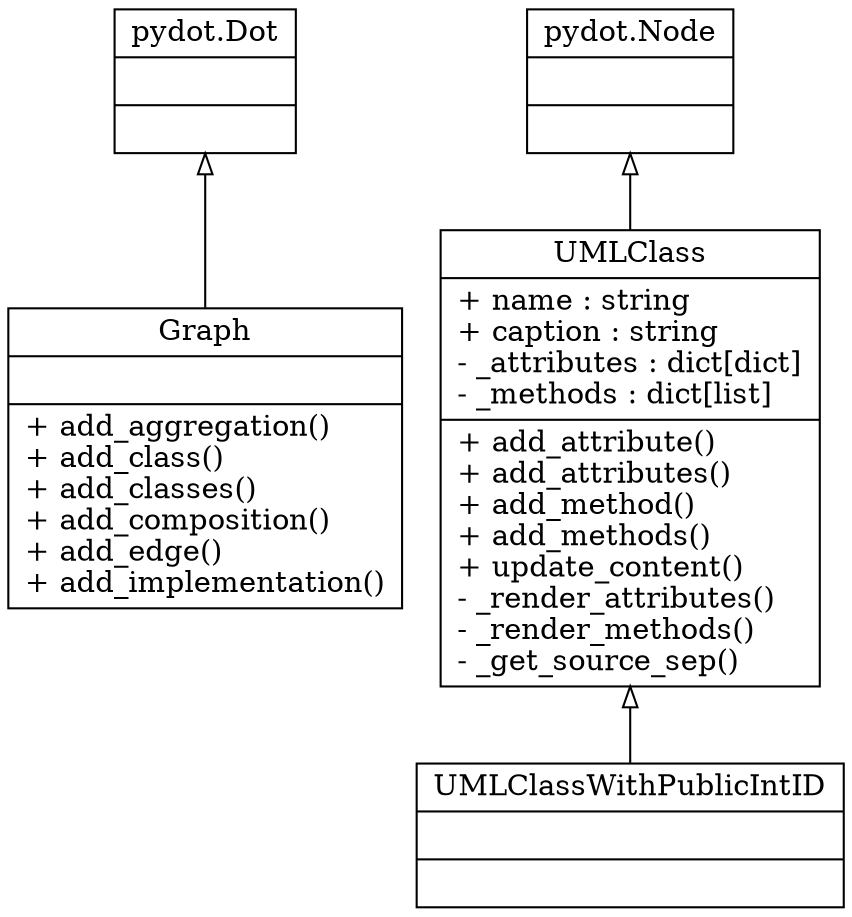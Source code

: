 digraph pyUML {
"pydot.Dot" [label="{pydot.Dot||}", shape=record];
GraphClass [label="{Graph||+ add_aggregation()\l+ add_class()\l+ add_classes()\l+ add_composition()\l+ add_edge()\l+ add_implementation()\l}", shape=record];
"pydot.Dot" -> GraphClass  [arrowtail=onormal, dir=back];
"pydot.Node" [label="{pydot.Node||}", shape=record];
UMLClass [label="{UMLClass|+ name : string\l+ caption : string\l- _attributes : dict[dict]\l- _methods : dict[list]\l|+ add_attribute()\l+ add_attributes()\l+ add_method()\l+ add_methods()\l+ update_content()\l- _render_attributes()\l- _render_methods()\l- _get_source_sep()\l}", shape=record];
"pydot.Node" -> UMLClass  [arrowtail=onormal, dir=back];
UMLClassWithPublicIntID [label="{UMLClassWithPublicIntID||}", shape=record];
UMLClass -> UMLClassWithPublicIntID  [arrowtail=onormal, dir=back];
}
